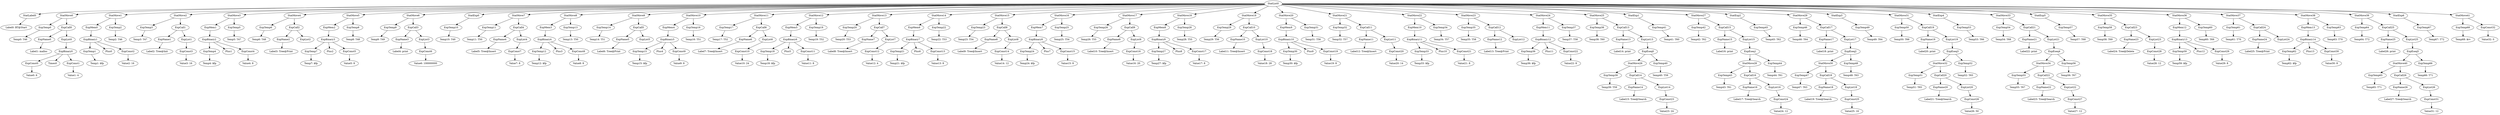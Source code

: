 digraph {
	ordering = out;
	ExpConst32 -> "Value32: 0";
	StatMove41 -> ExpTemp68;
	StatMove41 -> ExpConst32;
	ExpTemp68 -> "Temp68: $rv";
	StatExp6 -> ExpTemp67;
	ExpList25 -> ExpEseq5;
	ExpTemp66 -> "Temp66: T71";
	ExpEseq5 -> StatMove40;
	ExpEseq5 -> ExpTemp66;
	ExpConst31 -> "Value31: 12";
	ExpCall26 -> ExpName26;
	ExpCall26 -> ExpList26;
	ExpCall25 -> ExpName25;
	ExpCall25 -> ExpList25;
	ExpTemp64 -> "Temp64: T72";
	ExpMem13 -> ExpBinary14;
	ExpConst30 -> "Value30: 8";
	ExpTemp62 -> "Temp62: $fp";
	ExpCall24 -> ExpName24;
	ExpCall24 -> ExpList24;
	ExpName24 -> "Label25: Tree@Print";
	StatMove37 -> ExpTemp61;
	StatMove37 -> ExpCall24;
	ExpTemp60 -> "Temp60: T69";
	ExpMem12 -> ExpBinary13;
	ExpConst29 -> "Value29: 8";
	ExpBinary13 -> ExpTemp59;
	ExpBinary13 -> Plus12;
	ExpBinary13 -> ExpConst29;
	ExpList23 -> ExpConst28;
	ExpCall23 -> ExpName23;
	ExpCall23 -> ExpList23;
	ExpName23 -> "Label24: Tree@Delete";
	StatMove35 -> ExpTemp58;
	StatMove35 -> ExpCall23;
	ExpTemp56 -> "Temp56: T67";
	ExpConst27 -> "Value27: 12";
	ExpCall22 -> ExpName22;
	ExpCall22 -> ExpList22;
	ExpName22 -> "Label23: Tree@Search";
	ExpTemp59 -> "Temp59: $fp";
	StatMove34 -> ExpTemp55;
	StatMove34 -> ExpCall22;
	ExpCall21 -> ExpName21;
	ExpCall21 -> ExpList21;
	StatMove33 -> ExpTemp54;
	StatMove33 -> ExpCall21;
	ExpTemp54 -> "Temp54: T68";
	StatExp4 -> ExpTemp53;
	ExpList19 -> ExpEseq3;
	ExpTemp52 -> "Temp52: T65";
	StatMove36 -> ExpMem12;
	StatMove36 -> ExpTemp60;
	ExpEseq3 -> StatMove32;
	ExpEseq3 -> ExpTemp52;
	ExpCall20 -> ExpName20;
	ExpCall20 -> ExpList20;
	ExpTemp51 -> "Temp51: T65";
	ExpCall19 -> ExpName19;
	ExpCall19 -> ExpList19;
	ExpTemp63 -> "Temp63: T70";
	ExpList7 -> ExpConst12;
	ExpCall7 -> ExpName7;
	ExpCall7 -> ExpList7;
	StatMove14 -> ExpMem6;
	StatMove14 -> ExpTemp22;
	ExpName20 -> "Label21: Tree@Search";
	StatMove13 -> ExpTemp20;
	StatMove13 -> ExpCall7;
	ExpTemp20 -> "Temp20: T53";
	ExpName0 -> "Label1: malloc";
	ExpList13 -> ExpEseq0;
	ExpCall6 -> ExpName6;
	ExpCall6 -> ExpList6;
	ExpTemp10 -> "Temp10: T49";
	ExpMem10 -> ExpBinary11;
	ExpTemp23 -> "Temp23: T54";
	ExpBinary6 -> ExpTemp18;
	ExpBinary6 -> Plus5;
	ExpBinary6 -> ExpConst11;
	StatMove24 -> ExpMem11;
	StatMove24 -> ExpTemp37;
	ExpTemp16 -> "Temp16: T51";
	StatMove5 -> ExpMem2;
	StatMove5 -> ExpTemp8;
	ExpTemp65 -> "Temp65: T71";
	ExpCall12 -> ExpName12;
	ExpCall12 -> ExpList12;
	ExpName26 -> "Label27: Tree@Search";
	ExpTemp43 -> "Temp43: T61";
	ExpCall5 -> ExpName5;
	ExpCall5 -> ExpList5;
	ExpMem11 -> ExpBinary12;
	StatMove26 -> ExpTemp39;
	StatMove26 -> ExpCall14;
	ExpTemp48 -> "Temp48: T63";
	ExpTemp14 -> "Temp14: T51";
	StatMove12 -> ExpMem5;
	StatMove12 -> ExpTemp19;
	ExpConst19 -> "Value19: 8";
	ExpTemp13 -> "Temp13: T50";
	ExpEseq4 -> StatMove34;
	ExpEseq4 -> ExpTemp56;
	ExpMem3 -> ExpBinary4;
	ExpTemp21 -> "Temp21: $fp";
	ExpConst7 -> "Value7: 8";
	ExpName7 -> "Label8: Tree@Insert";
	StatMove11 -> ExpTemp17;
	StatMove11 -> ExpCall6;
	ExpTemp44 -> "Temp44: T61";
	StatMove40 -> ExpTemp65;
	StatMove40 -> ExpCall26;
	ExpCall4 -> ExpName4;
	ExpCall4 -> ExpList4;
	ExpTemp9 -> "Temp9: T49";
	ExpBinary11 -> ExpTemp33;
	ExpBinary11 -> Plus10;
	ExpBinary11 -> ExpConst21;
	ExpList17 -> ExpEseq2;
	ExpTemp53 -> "Temp53: T66";
	ExpTemp19 -> "Temp19: T52";
	ExpTemp17 -> "Temp17: T52";
	ExpConst3 -> "Value3: 16";
	ExpMem4 -> ExpBinary5;
	StatMove10 -> ExpMem4;
	StatMove10 -> ExpTemp16;
	ExpName10 -> "Label11: Tree@Insert";
	ExpConst11 -> "Value11: 8";
	ExpTemp47 -> "Temp47: T63";
	ExpConst10 -> "Value10: 24";
	ExpBinary1 -> ExpTemp1;
	ExpBinary1 -> Plus0;
	ExpBinary1 -> ExpConst2;
	StatMove31 -> ExpTemp50;
	StatMove31 -> ExpCall19;
	ExpTemp1 -> "Temp1: $fp";
	ExpList1 -> ExpConst3;
	ExpBinary4 -> ExpTemp12;
	ExpBinary4 -> Plus3;
	ExpBinary4 -> ExpConst8;
	ExpName25 -> "Label26: print";
	ExpEseq2 -> StatMove30;
	ExpEseq2 -> ExpTemp48;
	ExpTemp57 -> "Temp57: T68";
	ExpTemp5 -> "Temp5: T47";
	ExpName2 -> "Label3: Tree@Print";
	ExpList26 -> ExpConst31;
	ExpCall3 -> ExpName3;
	ExpCall3 -> ExpList3;
	ExpName16 -> "Label17: Tree@Search";
	ExpConst25 -> "Value25: 16";
	ExpBinary14 -> ExpTemp62;
	ExpBinary14 -> Plus13;
	ExpBinary14 -> ExpConst30;
	StatMove0 -> ExpTemp0;
	StatMove0 -> ExpCall0;
	ExpList4 -> ExpConst7;
	ExpTemp27 -> "Temp27: $fp";
	StatMove38 -> ExpMem13;
	StatMove38 -> ExpTemp63;
	StatExp5 -> ExpTemp57;
	ExpBinary0 -> ExpConst0;
	ExpBinary0 -> Times0;
	ExpBinary0 -> ExpConst1;
	ExpCall8 -> ExpName8;
	ExpCall8 -> ExpList8;
	ExpConst15 -> "Value15: 8";
	ExpConst0 -> "Value0: 6";
	ExpTemp55 -> "Temp55: T67";
	ExpList9 -> ExpConst16;
	ExpCall18 -> ExpName18;
	ExpCall18 -> ExpList18;
	ExpName5 -> "Label6: Tree@Print";
	ExpConst26 -> "Value26: 50";
	ExpConst18 -> "Value18: 28";
	ExpCall0 -> ExpName0;
	ExpCall0 -> ExpList0;
	ExpTemp12 -> "Temp12: $fp";
	ExpConst23 -> "Value23: 24";
	ExpMem2 -> ExpBinary3;
	ExpTemp33 -> "Temp33: $fp";
	ExpTemp15 -> "Temp15: $fp";
	StatMove8 -> ExpMem3;
	StatMove8 -> ExpTemp13;
	ExpTemp28 -> "Temp28: T55";
	ExpName1 -> "Label2: Tree@Init";
	StatMove1 -> ExpMem0;
	StatMove1 -> ExpTemp2;
	ExpList18 -> ExpConst25;
	ExpBinary5 -> ExpTemp15;
	ExpBinary5 -> Plus4;
	ExpBinary5 -> ExpConst9;
	ExpBinary7 -> ExpTemp21;
	ExpBinary7 -> Plus6;
	ExpBinary7 -> ExpConst13;
	ExpBinary9 -> ExpTemp27;
	ExpBinary9 -> Plus8;
	ExpBinary9 -> ExpConst17;
	ExpList20 -> ExpConst26;
	ExpConst12 -> "Value12: 4";
	ExpConst28 -> "Value28: 12";
	ExpTemp18 -> "Temp18: $fp";
	ExpName4 -> "Label5: Tree@Insert";
	ExpCall14 -> ExpName14;
	ExpCall14 -> ExpList14;
	ExpTemp8 -> "Temp8: T48";
	ExpConst1 -> "Value1: 4";
	ExpName3 -> "Label4: print";
	ExpList6 -> ExpConst10;
	ExpName15 -> "Label16: print";
	ExpTemp45 -> "Temp45: T62";
	ExpCall1 -> ExpName1;
	ExpCall1 -> ExpList1;
	ExpTemp4 -> "Temp4: $fp";
	ExpTemp61 -> "Temp61: T70";
	ExpList21 -> ExpEseq4;
	StatMove19 -> ExpTemp29;
	StatMove19 -> ExpCall10;
	ExpTemp0 -> "Temp0: T46";
	StatMove7 -> ExpTemp11;
	StatMove7 -> ExpCall4;
	ExpTemp7 -> "Temp7: $fp";
	ExpName19 -> "Label20: print";
	ExpMem5 -> ExpBinary6;
	ExpBinary2 -> ExpTemp4;
	ExpBinary2 -> Plus1;
	ExpBinary2 -> ExpConst4;
	ExpConst4 -> "Value4: 8";
	StatMove15 -> ExpTemp23;
	StatMove15 -> ExpCall8;
	ExpTemp11 -> "Temp11: T50";
	StatMove28 -> ExpTemp43;
	StatMove28 -> ExpCall16;
	ExpName12 -> "Label13: Tree@Print";
	ExpEseq0 -> StatMove26;
	ExpEseq0 -> ExpTemp40;
	ExpTemp2 -> "Temp2: T46";
	StatExp0 -> ExpTemp10;
	ExpCall2 -> ExpName2;
	ExpCall2 -> ExpList2;
	ExpConst2 -> "Value2: 16";
	StatMove27 -> ExpTemp42;
	StatMove27 -> ExpCall15;
	ExpTemp22 -> "Temp22: T53";
	StatMove3 -> ExpMem1;
	StatMove3 -> ExpTemp5;
	StatLabel0 -> "Label0: BT@Start";
	ExpConst24 -> "Value24: 12";
	ExpList15 -> ExpEseq1;
	ExpList3 -> ExpConst6;
	ExpTemp39 -> "Temp39: T59";
	ExpTemp3 -> "Temp3: T47";
	ExpTemp6 -> "Temp6: T48";
	ExpBinary12 -> ExpTemp36;
	ExpBinary12 -> Plus11;
	ExpBinary12 -> ExpConst22;
	StatMove6 -> ExpTemp9;
	StatMove6 -> ExpCall3;
	StatMove32 -> ExpTemp51;
	StatMove32 -> ExpCall20;
	StatMove22 -> ExpMem10;
	StatMove22 -> ExpTemp34;
	ExpTemp58 -> "Temp58: T69";
	ExpMem1 -> ExpBinary2;
	ExpMem9 -> ExpBinary10;
	ExpConst6 -> "Value6: 100000000";
	ExpConst9 -> "Value9: 8";
	ExpConst14 -> "Value14: 12";
	ExpList8 -> ExpConst14;
	ExpTemp31 -> "Temp31: T56";
	ExpTemp24 -> "Temp24: $fp";
	ExpConst5 -> "Value5: 8";
	ExpBinary8 -> ExpTemp24;
	ExpBinary8 -> Plus7;
	ExpBinary8 -> ExpConst15;
	StatList0 -> StatLabel0;
	StatList0 -> StatMove0;
	StatList0 -> StatMove1;
	StatList0 -> StatMove2;
	StatList0 -> StatMove3;
	StatList0 -> StatMove4;
	StatList0 -> StatMove5;
	StatList0 -> StatMove6;
	StatList0 -> StatExp0;
	StatList0 -> StatMove7;
	StatList0 -> StatMove8;
	StatList0 -> StatMove9;
	StatList0 -> StatMove10;
	StatList0 -> StatMove11;
	StatList0 -> StatMove12;
	StatList0 -> StatMove13;
	StatList0 -> StatMove14;
	StatList0 -> StatMove15;
	StatList0 -> StatMove16;
	StatList0 -> StatMove17;
	StatList0 -> StatMove18;
	StatList0 -> StatMove19;
	StatList0 -> StatMove20;
	StatList0 -> StatMove21;
	StatList0 -> StatMove22;
	StatList0 -> StatMove23;
	StatList0 -> StatMove24;
	StatList0 -> StatMove25;
	StatList0 -> StatExp1;
	StatList0 -> StatMove27;
	StatList0 -> StatExp2;
	StatList0 -> StatMove29;
	StatList0 -> StatExp3;
	StatList0 -> StatMove31;
	StatList0 -> StatExp4;
	StatList0 -> StatMove33;
	StatList0 -> StatExp5;
	StatList0 -> StatMove35;
	StatList0 -> StatMove36;
	StatList0 -> StatMove37;
	StatList0 -> StatMove38;
	StatList0 -> StatMove39;
	StatList0 -> StatExp6;
	StatList0 -> StatMove41;
	StatMove16 -> ExpMem7;
	StatMove16 -> ExpTemp25;
	ExpTemp25 -> "Temp25: T54";
	ExpName9 -> "Label10: Tree@Insert";
	ExpTemp26 -> "Temp26: T55";
	StatMove29 -> ExpTemp46;
	StatMove29 -> ExpCall17;
	ExpName14 -> "Label15: Tree@Search";
	StatMove39 -> ExpTemp64;
	StatMove39 -> ExpCall25;
	ExpTemp41 -> "Temp41: T60";
	StatMove17 -> ExpTemp26;
	StatMove17 -> ExpCall9;
	ExpCall9 -> ExpName9;
	ExpCall9 -> ExpList9;
	ExpTemp49 -> "Temp49: T64";
	ExpConst21 -> "Value21: 8";
	ExpMem6 -> ExpBinary7;
	ExpConst16 -> "Value16: 20";
	ExpConst17 -> "Value17: 8";
	ExpMem8 -> ExpBinary9;
	StatMove18 -> ExpMem8;
	StatMove18 -> ExpTemp28;
	ExpTemp29 -> "Temp29: T56";
	ExpName21 -> "Label22: print";
	ExpCall10 -> ExpName10;
	ExpCall10 -> ExpList10;
	ExpName8 -> "Label9: Tree@Insert";
	StatMove2 -> ExpTemp3;
	StatMove2 -> ExpCall1;
	ExpList16 -> ExpConst24;
	ExpList10 -> ExpConst18;
	ExpTemp30 -> "Temp30: $fp";
	ExpBinary10 -> ExpTemp30;
	ExpBinary10 -> Plus9;
	ExpBinary10 -> ExpConst19;
	StatMove20 -> ExpMem9;
	StatMove20 -> ExpTemp31;
	ExpTemp32 -> "Temp32: T57";
	StatMove21 -> ExpTemp32;
	StatMove21 -> ExpCall11;
	ExpName11 -> "Label12: Tree@Insert";
	ExpConst20 -> "Value20: 14";
	ExpList11 -> ExpConst20;
	ExpTemp34 -> "Temp34: T57";
	ExpMem0 -> ExpBinary1;
	ExpTemp36 -> "Temp36: $fp";
	ExpList0 -> ExpBinary0;
	ExpConst22 -> "Value22: 8";
	ExpTemp67 -> "Temp67: T72";
	ExpBinary3 -> ExpTemp7;
	ExpBinary3 -> Plus2;
	ExpBinary3 -> ExpConst5;
	ExpTemp40 -> "Temp40: T59";
	ExpTemp37 -> "Temp37: T58";
	ExpName6 -> "Label7: Tree@Insert";
	ExpTemp38 -> "Temp38: T60";
	StatMove25 -> ExpTemp38;
	StatMove25 -> ExpCall13;
	ExpTemp42 -> "Temp42: T62";
	ExpName18 -> "Label19: Tree@Search";
	ExpTemp35 -> "Temp35: T58";
	StatMove23 -> ExpTemp35;
	StatMove23 -> ExpCall12;
	ExpName13 -> "Label14: print";
	StatMove4 -> ExpTemp6;
	StatMove4 -> ExpCall2;
	StatMove9 -> ExpTemp14;
	StatMove9 -> ExpCall5;
	ExpCall13 -> ExpName13;
	ExpCall13 -> ExpList13;
	ExpList14 -> ExpConst23;
	StatExp1 -> ExpTemp41;
	ExpCall15 -> ExpName15;
	ExpCall15 -> ExpList15;
	ExpCall16 -> ExpName16;
	ExpCall16 -> ExpList16;
	ExpEseq1 -> StatMove28;
	ExpEseq1 -> ExpTemp44;
	ExpList22 -> ExpConst27;
	ExpCall17 -> ExpName17;
	ExpCall17 -> ExpList17;
	StatExp2 -> ExpTemp45;
	ExpConst13 -> "Value13: 8";
	ExpMem7 -> ExpBinary8;
	ExpTemp46 -> "Temp46: T64";
	ExpCall11 -> ExpName11;
	ExpCall11 -> ExpList11;
	ExpName17 -> "Label18: print";
	StatMove30 -> ExpTemp47;
	StatMove30 -> ExpCall18;
	ExpConst8 -> "Value8: 8";
	StatExp3 -> ExpTemp49;
	ExpTemp50 -> "Temp50: T66";
}

